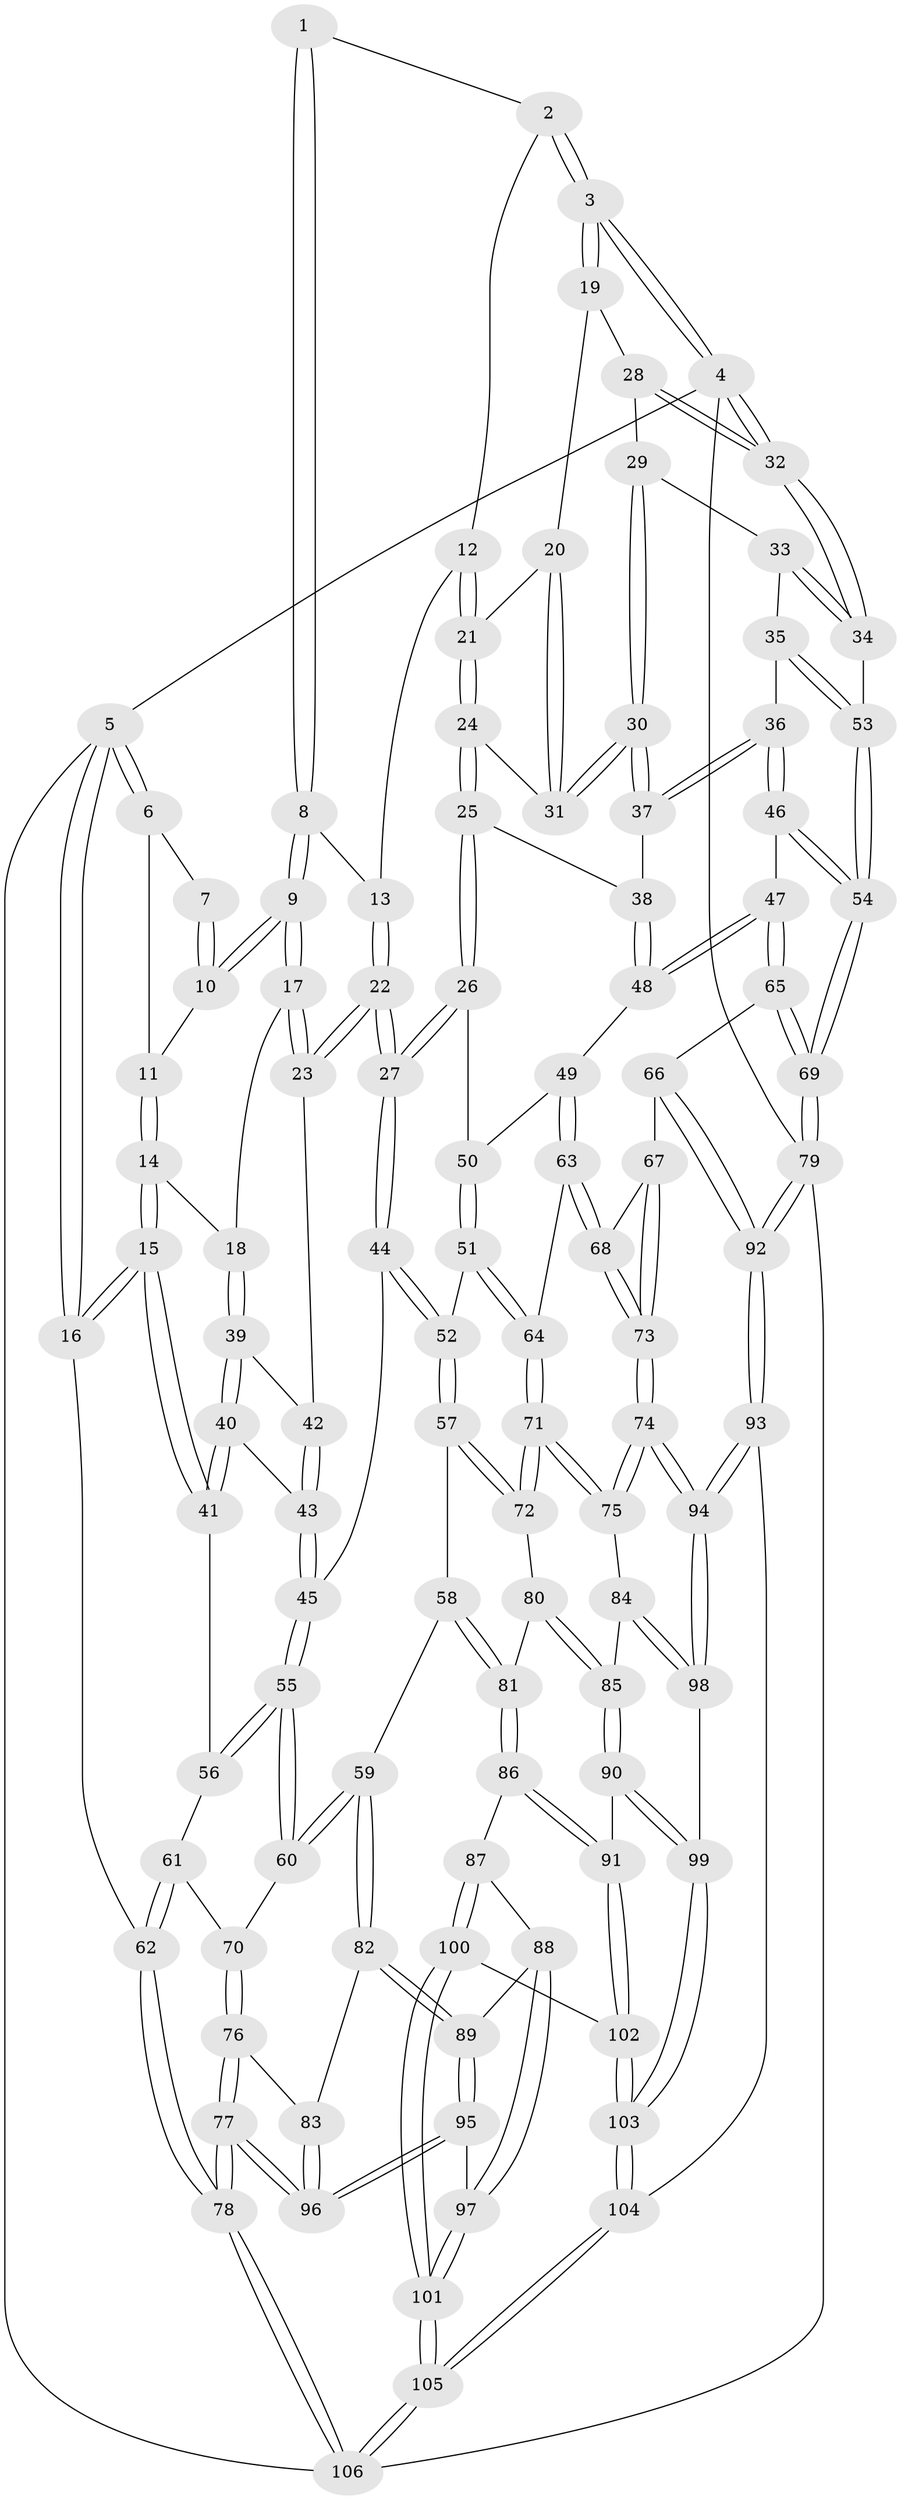 // Generated by graph-tools (version 1.1) at 2025/03/03/09/25 03:03:18]
// undirected, 106 vertices, 262 edges
graph export_dot {
graph [start="1"]
  node [color=gray90,style=filled];
  1 [pos="+0.39324069905581543+0"];
  2 [pos="+0.6823526450274059+0"];
  3 [pos="+1+0"];
  4 [pos="+1+0"];
  5 [pos="+0+0"];
  6 [pos="+0+0"];
  7 [pos="+0.10003068069855728+0"];
  8 [pos="+0.37791392595494083+0.04035902107678483"];
  9 [pos="+0.3018041594568443+0.1241002365708214"];
  10 [pos="+0.2624308013639058+0.0833259617071563"];
  11 [pos="+0.09733673892671114+0.08471690681942766"];
  12 [pos="+0.6717229738313968+0"];
  13 [pos="+0.5352231784103764+0.09367098879338161"];
  14 [pos="+0.08820805372936483+0.13716965136944267"];
  15 [pos="+0+0.33614478213490084"];
  16 [pos="+0+0.33677277773663267"];
  17 [pos="+0.30327458895122894+0.16272554319503688"];
  18 [pos="+0.19940019749623183+0.2067169665607226"];
  19 [pos="+0.8849413113561339+0.12331744043529407"];
  20 [pos="+0.8331689879847134+0.12204966241694656"];
  21 [pos="+0.7409110761281221+0.09734695781937959"];
  22 [pos="+0.4625369726630205+0.3057830493725115"];
  23 [pos="+0.39892929997818344+0.26195390503029414"];
  24 [pos="+0.7325819697717968+0.14131457583771193"];
  25 [pos="+0.6994795153301033+0.2876607540824171"];
  26 [pos="+0.6650729161999641+0.31024328169207765"];
  27 [pos="+0.4753633118191579+0.33336058901462917"];
  28 [pos="+0.9205324282355304+0.15275392314168343"];
  29 [pos="+0.9394965388192236+0.17197729301879755"];
  30 [pos="+0.8764080963878427+0.2971928181707238"];
  31 [pos="+0.8605514715861446+0.24869293113603685"];
  32 [pos="+1+0"];
  33 [pos="+1+0.18463131551730227"];
  34 [pos="+1+0.14543734297207572"];
  35 [pos="+0.9308527972734542+0.35334267216034154"];
  36 [pos="+0.9201988466756273+0.3538491343777833"];
  37 [pos="+0.8734593400256767+0.31465369482099115"];
  38 [pos="+0.7735584625179824+0.3108717687280295"];
  39 [pos="+0.18086411049827972+0.25342628344922324"];
  40 [pos="+0.11356281810511513+0.34227610903577393"];
  41 [pos="+0+0.3646449044721823"];
  42 [pos="+0.25480480830612534+0.3098639288161812"];
  43 [pos="+0.20210606378245166+0.3931182620490679"];
  44 [pos="+0.47094623637232474+0.3480093386349792"];
  45 [pos="+0.25436456944716374+0.44921994406389004"];
  46 [pos="+0.8590106300579395+0.5009892700262861"];
  47 [pos="+0.8503633701208679+0.5082163100729318"];
  48 [pos="+0.8134910619808126+0.5091449343701983"];
  49 [pos="+0.8070968966292588+0.5109176322622614"];
  50 [pos="+0.6787771878217145+0.3501863491948744"];
  51 [pos="+0.6862116039671935+0.5442937075326914"];
  52 [pos="+0.49130553380593256+0.4514392945379543"];
  53 [pos="+1+0.4088230510204574"];
  54 [pos="+1+0.5306980532591019"];
  55 [pos="+0.2312955581871797+0.5320125360811371"];
  56 [pos="+0.07913276356331433+0.5135147409164423"];
  57 [pos="+0.4609834634765653+0.5728427386291737"];
  58 [pos="+0.43463839500893253+0.5927271404315617"];
  59 [pos="+0.2666666676340561+0.6252639995179198"];
  60 [pos="+0.25900460257296654+0.6133681715763866"];
  61 [pos="+0.07243815824990954+0.5729848415535302"];
  62 [pos="+0+0.714187106599869"];
  63 [pos="+0.7259766453952539+0.5618782139493135"];
  64 [pos="+0.7013690283595602+0.5602963722564754"];
  65 [pos="+0.9205159861977954+0.6596770421393601"];
  66 [pos="+0.9071510752258627+0.6760869442736823"];
  67 [pos="+0.901289869992772+0.6785216047638034"];
  68 [pos="+0.7551773528346984+0.6253109457817864"];
  69 [pos="+1+0.6076306503750493"];
  70 [pos="+0.08526823618638685+0.6212164785226337"];
  71 [pos="+0.59642055212462+0.6794474021387491"];
  72 [pos="+0.5609276048448082+0.6519095586576549"];
  73 [pos="+0.7488128465700475+0.8108237540453287"];
  74 [pos="+0.7157694353990312+0.8697809012198809"];
  75 [pos="+0.6023676630720838+0.7257010302843278"];
  76 [pos="+0.04967196190102896+0.7061219930647986"];
  77 [pos="+0+0.8729994347144718"];
  78 [pos="+0+0.9807122720265213"];
  79 [pos="+1+1"];
  80 [pos="+0.4548070546740783+0.7224811156852003"];
  81 [pos="+0.4372759488191223+0.7123439796357725"];
  82 [pos="+0.2618634454476377+0.6503859908522706"];
  83 [pos="+0.23653512669545226+0.66595898749752"];
  84 [pos="+0.5815043757513144+0.7324436379782302"];
  85 [pos="+0.5063571569555884+0.7536245281253311"];
  86 [pos="+0.4116927410886657+0.7391872060142405"];
  87 [pos="+0.3136838877878474+0.7459963724573987"];
  88 [pos="+0.29292037335221055+0.7174735141601536"];
  89 [pos="+0.2658008046170097+0.6611647469479375"];
  90 [pos="+0.4790630867206519+0.7971668037755348"];
  91 [pos="+0.4299156525978007+0.8065221846245771"];
  92 [pos="+1+1"];
  93 [pos="+0.7742267924310751+1"];
  94 [pos="+0.7195231415066272+0.9079707863283633"];
  95 [pos="+0.18071739790683874+0.8375449698423408"];
  96 [pos="+0.10597271740423404+0.8279019316086128"];
  97 [pos="+0.1940983412773822+0.8416834986935938"];
  98 [pos="+0.5058799703237471+0.8338609992015238"];
  99 [pos="+0.4980239634940667+0.8321782909775994"];
  100 [pos="+0.32895332706770364+0.8610863627847024"];
  101 [pos="+0.28733608285345486+0.8981440975280495"];
  102 [pos="+0.3860524790436748+0.8643261898245018"];
  103 [pos="+0.44985130739011586+0.9134463765877332"];
  104 [pos="+0.6031688372994292+1"];
  105 [pos="+0.2206088495073832+1"];
  106 [pos="+0+1"];
  1 -- 2;
  1 -- 8;
  1 -- 8;
  2 -- 3;
  2 -- 3;
  2 -- 12;
  3 -- 4;
  3 -- 4;
  3 -- 19;
  3 -- 19;
  4 -- 5;
  4 -- 32;
  4 -- 32;
  4 -- 79;
  5 -- 6;
  5 -- 6;
  5 -- 16;
  5 -- 16;
  5 -- 106;
  6 -- 7;
  6 -- 11;
  7 -- 10;
  7 -- 10;
  8 -- 9;
  8 -- 9;
  8 -- 13;
  9 -- 10;
  9 -- 10;
  9 -- 17;
  9 -- 17;
  10 -- 11;
  11 -- 14;
  11 -- 14;
  12 -- 13;
  12 -- 21;
  12 -- 21;
  13 -- 22;
  13 -- 22;
  14 -- 15;
  14 -- 15;
  14 -- 18;
  15 -- 16;
  15 -- 16;
  15 -- 41;
  15 -- 41;
  16 -- 62;
  17 -- 18;
  17 -- 23;
  17 -- 23;
  18 -- 39;
  18 -- 39;
  19 -- 20;
  19 -- 28;
  20 -- 21;
  20 -- 31;
  20 -- 31;
  21 -- 24;
  21 -- 24;
  22 -- 23;
  22 -- 23;
  22 -- 27;
  22 -- 27;
  23 -- 42;
  24 -- 25;
  24 -- 25;
  24 -- 31;
  25 -- 26;
  25 -- 26;
  25 -- 38;
  26 -- 27;
  26 -- 27;
  26 -- 50;
  27 -- 44;
  27 -- 44;
  28 -- 29;
  28 -- 32;
  28 -- 32;
  29 -- 30;
  29 -- 30;
  29 -- 33;
  30 -- 31;
  30 -- 31;
  30 -- 37;
  30 -- 37;
  32 -- 34;
  32 -- 34;
  33 -- 34;
  33 -- 34;
  33 -- 35;
  34 -- 53;
  35 -- 36;
  35 -- 53;
  35 -- 53;
  36 -- 37;
  36 -- 37;
  36 -- 46;
  36 -- 46;
  37 -- 38;
  38 -- 48;
  38 -- 48;
  39 -- 40;
  39 -- 40;
  39 -- 42;
  40 -- 41;
  40 -- 41;
  40 -- 43;
  41 -- 56;
  42 -- 43;
  42 -- 43;
  43 -- 45;
  43 -- 45;
  44 -- 45;
  44 -- 52;
  44 -- 52;
  45 -- 55;
  45 -- 55;
  46 -- 47;
  46 -- 54;
  46 -- 54;
  47 -- 48;
  47 -- 48;
  47 -- 65;
  47 -- 65;
  48 -- 49;
  49 -- 50;
  49 -- 63;
  49 -- 63;
  50 -- 51;
  50 -- 51;
  51 -- 52;
  51 -- 64;
  51 -- 64;
  52 -- 57;
  52 -- 57;
  53 -- 54;
  53 -- 54;
  54 -- 69;
  54 -- 69;
  55 -- 56;
  55 -- 56;
  55 -- 60;
  55 -- 60;
  56 -- 61;
  57 -- 58;
  57 -- 72;
  57 -- 72;
  58 -- 59;
  58 -- 81;
  58 -- 81;
  59 -- 60;
  59 -- 60;
  59 -- 82;
  59 -- 82;
  60 -- 70;
  61 -- 62;
  61 -- 62;
  61 -- 70;
  62 -- 78;
  62 -- 78;
  63 -- 64;
  63 -- 68;
  63 -- 68;
  64 -- 71;
  64 -- 71;
  65 -- 66;
  65 -- 69;
  65 -- 69;
  66 -- 67;
  66 -- 92;
  66 -- 92;
  67 -- 68;
  67 -- 73;
  67 -- 73;
  68 -- 73;
  68 -- 73;
  69 -- 79;
  69 -- 79;
  70 -- 76;
  70 -- 76;
  71 -- 72;
  71 -- 72;
  71 -- 75;
  71 -- 75;
  72 -- 80;
  73 -- 74;
  73 -- 74;
  74 -- 75;
  74 -- 75;
  74 -- 94;
  74 -- 94;
  75 -- 84;
  76 -- 77;
  76 -- 77;
  76 -- 83;
  77 -- 78;
  77 -- 78;
  77 -- 96;
  77 -- 96;
  78 -- 106;
  78 -- 106;
  79 -- 92;
  79 -- 92;
  79 -- 106;
  80 -- 81;
  80 -- 85;
  80 -- 85;
  81 -- 86;
  81 -- 86;
  82 -- 83;
  82 -- 89;
  82 -- 89;
  83 -- 96;
  83 -- 96;
  84 -- 85;
  84 -- 98;
  84 -- 98;
  85 -- 90;
  85 -- 90;
  86 -- 87;
  86 -- 91;
  86 -- 91;
  87 -- 88;
  87 -- 100;
  87 -- 100;
  88 -- 89;
  88 -- 97;
  88 -- 97;
  89 -- 95;
  89 -- 95;
  90 -- 91;
  90 -- 99;
  90 -- 99;
  91 -- 102;
  91 -- 102;
  92 -- 93;
  92 -- 93;
  93 -- 94;
  93 -- 94;
  93 -- 104;
  94 -- 98;
  94 -- 98;
  95 -- 96;
  95 -- 96;
  95 -- 97;
  97 -- 101;
  97 -- 101;
  98 -- 99;
  99 -- 103;
  99 -- 103;
  100 -- 101;
  100 -- 101;
  100 -- 102;
  101 -- 105;
  101 -- 105;
  102 -- 103;
  102 -- 103;
  103 -- 104;
  103 -- 104;
  104 -- 105;
  104 -- 105;
  105 -- 106;
  105 -- 106;
}

